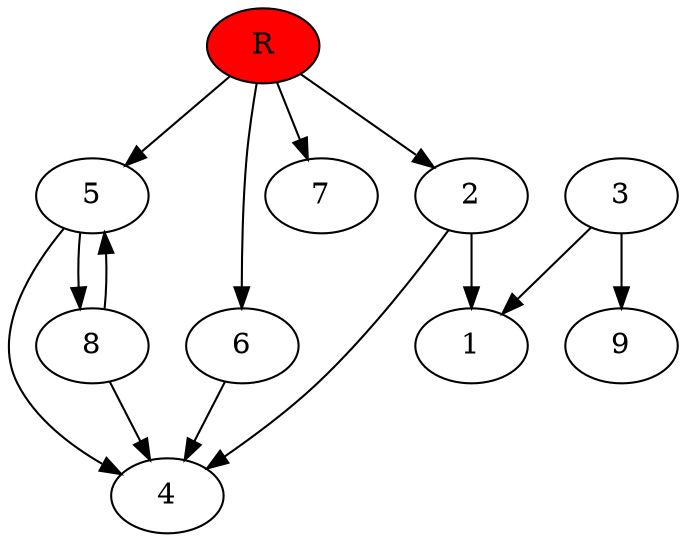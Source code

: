 digraph prb15895 {
	1
	2
	3
	4
	5
	6
	7
	8
	R [fillcolor="#ff0000" style=filled]
	2 -> 1
	2 -> 4
	3 -> 1
	3 -> 9
	5 -> 4
	5 -> 8
	6 -> 4
	8 -> 4
	8 -> 5
	R -> 2
	R -> 5
	R -> 6
	R -> 7
}
